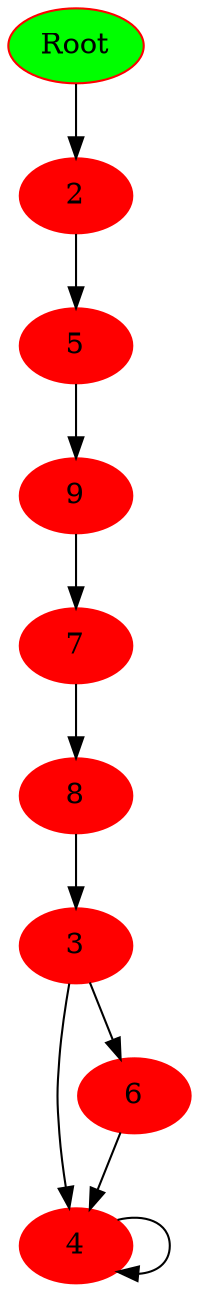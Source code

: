 digraph Dump {
node[color=red,fontsize=14, style=filled]
"0x55ed78e9c880" [label = "Root" fillcolor=green]
"0x55ed78e9c880" -> "0x55ed78e9c940"
"0x55ed78e9c940" [label = "2" ]
"0x55ed78e9c940" -> "0x55ed78e9cc90"
"0x55ed78e9ca60" [label = "3" ]
"0x55ed78e9ca60" -> "0x55ed78e9cb80"
"0x55ed78e9ca60" -> "0x55ed78e9cdb0"
"0x55ed78e9cb80" [label = "4" ]
"0x55ed78e9cb80" -> "0x55ed78e9cb80"
"0x55ed78e9cc90" [label = "5" ]
"0x55ed78e9cc90" -> "0x55ed78e9d0f0"
"0x55ed78e9cdb0" [label = "6" ]
"0x55ed78e9cdb0" -> "0x55ed78e9cb80"
"0x55ed78e9cf10" [label = "7" ]
"0x55ed78e9cf10" -> "0x55ed78e9cff0"
"0x55ed78e9cff0" [label = "8" ]
"0x55ed78e9cff0" -> "0x55ed78e9ca60"
"0x55ed78e9d0f0" [label = "9" ]
"0x55ed78e9d0f0" -> "0x55ed78e9cf10"
}

